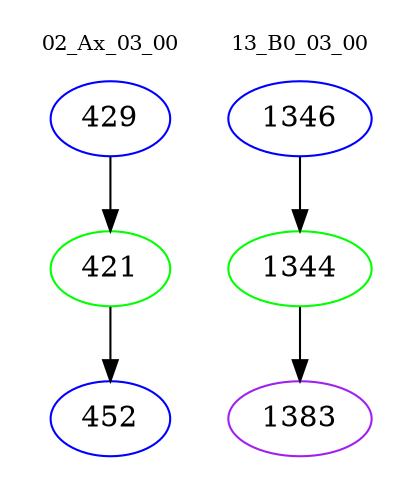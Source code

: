 digraph{
subgraph cluster_0 {
color = white
label = "02_Ax_03_00";
fontsize=10;
T0_429 [label="429", color="blue"]
T0_429 -> T0_421 [color="black"]
T0_421 [label="421", color="green"]
T0_421 -> T0_452 [color="black"]
T0_452 [label="452", color="blue"]
}
subgraph cluster_1 {
color = white
label = "13_B0_03_00";
fontsize=10;
T1_1346 [label="1346", color="blue"]
T1_1346 -> T1_1344 [color="black"]
T1_1344 [label="1344", color="green"]
T1_1344 -> T1_1383 [color="black"]
T1_1383 [label="1383", color="purple"]
}
}
